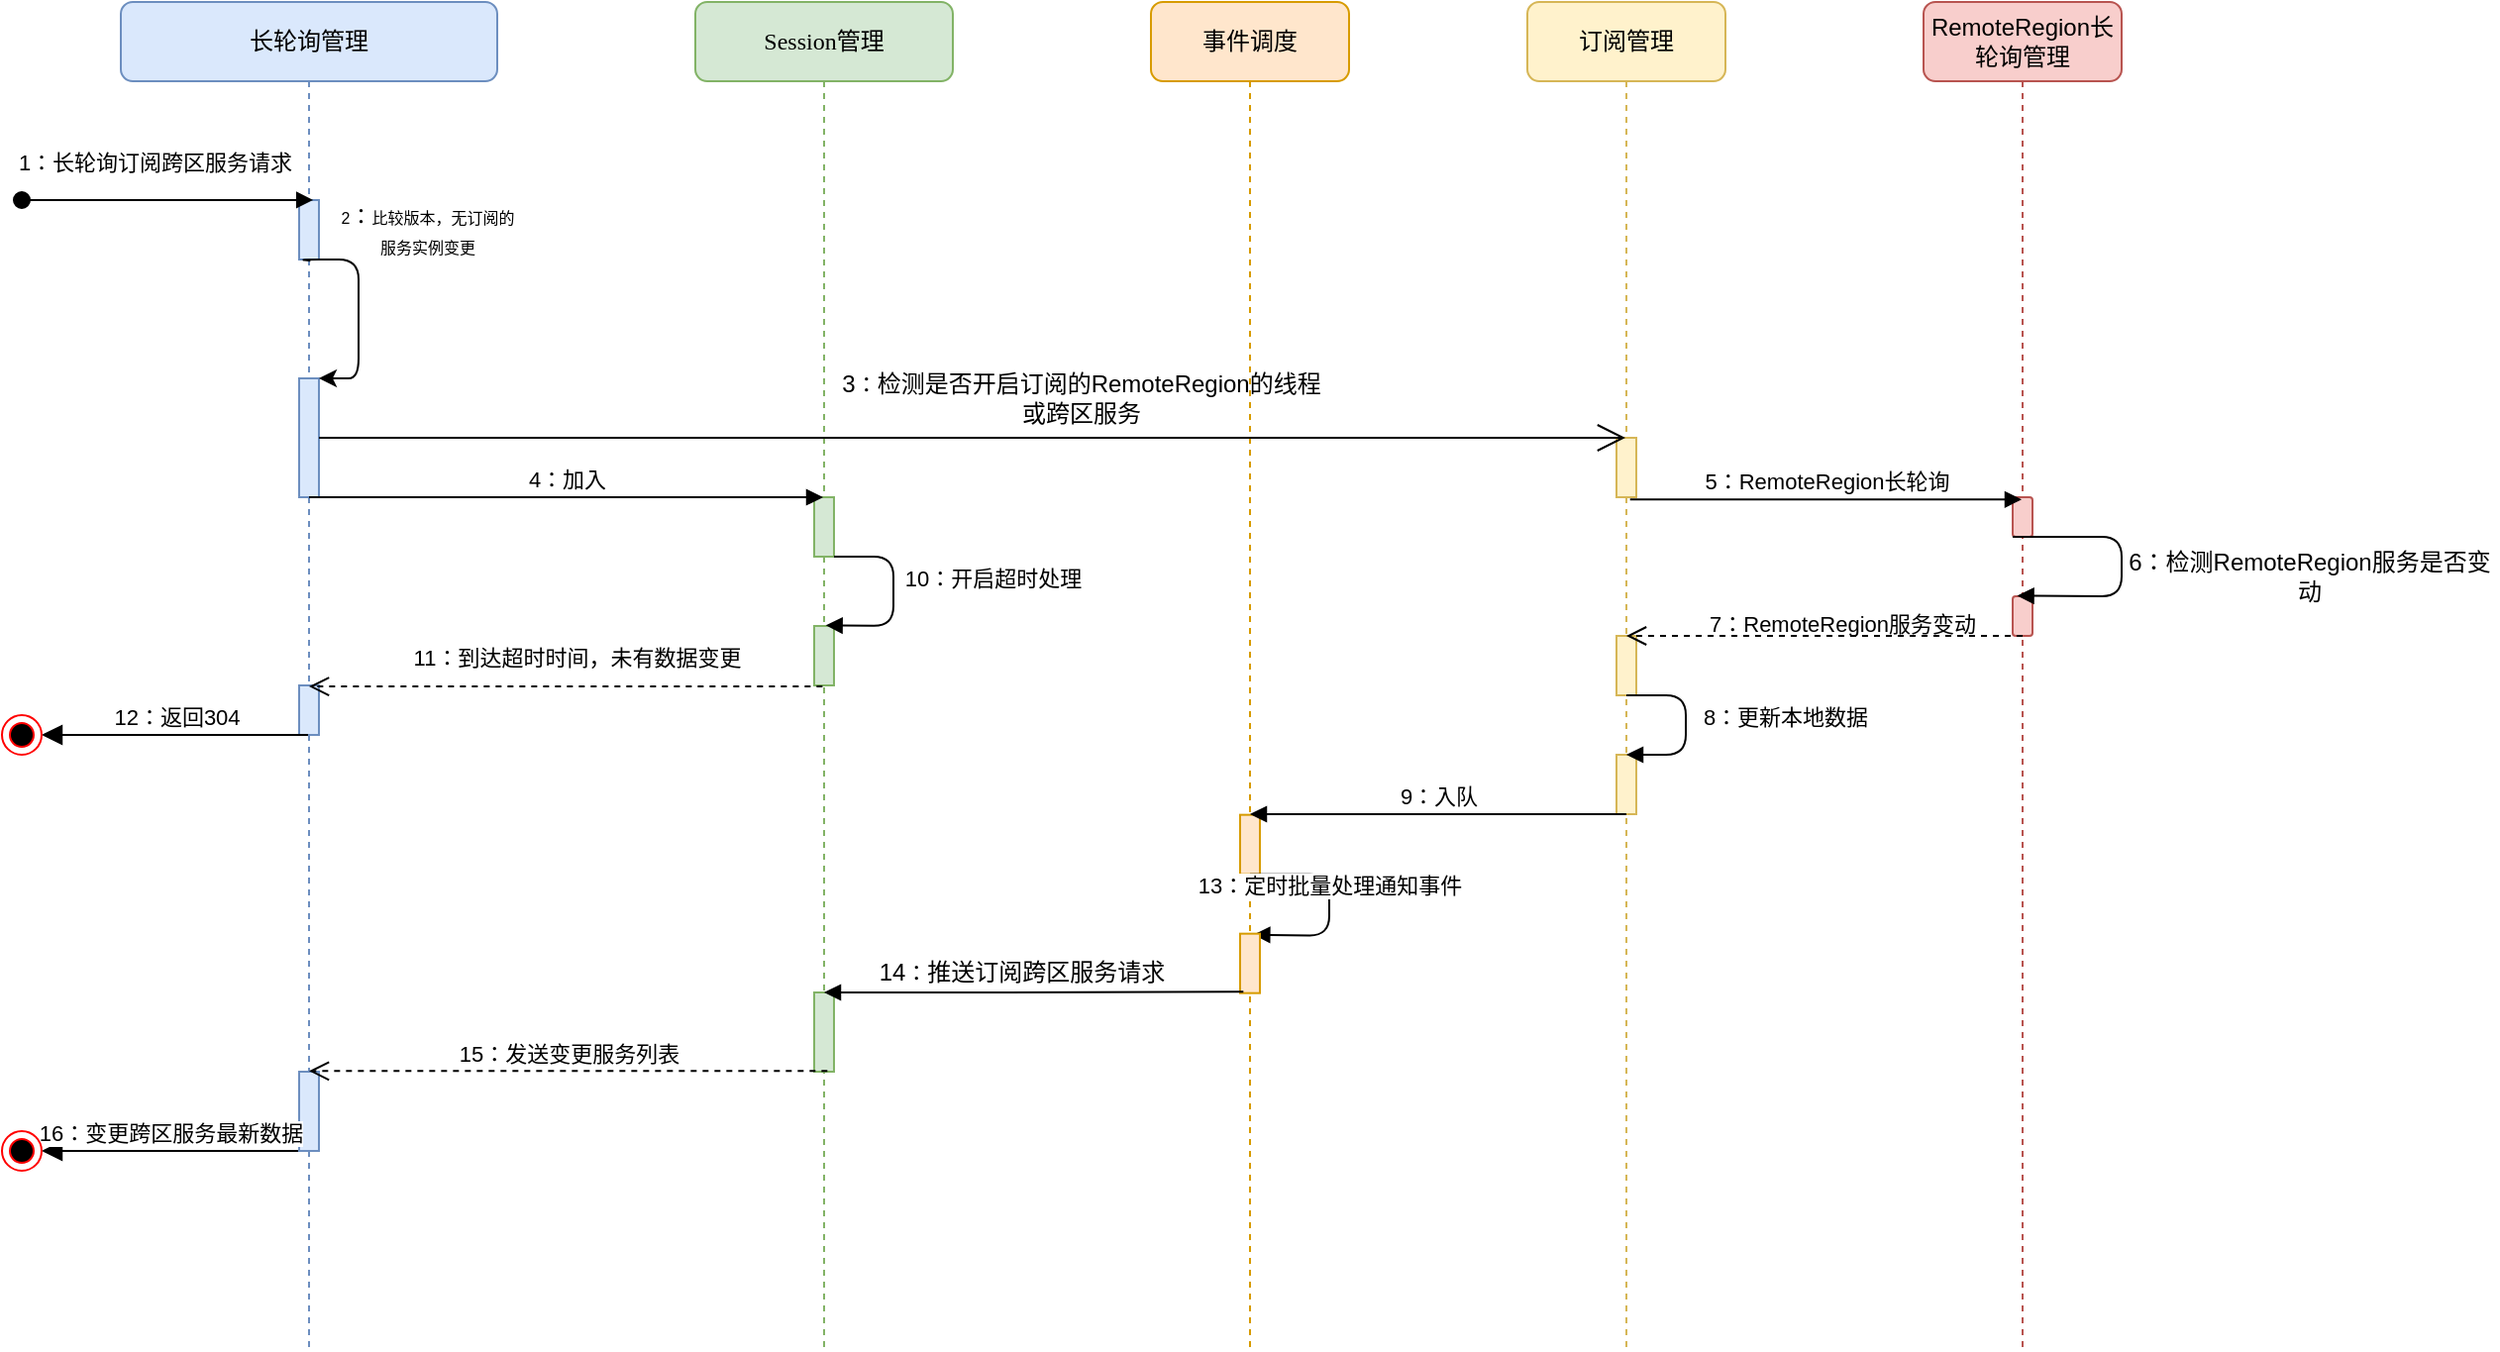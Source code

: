 <mxfile version="13.8.1" type="github">
  <diagram name="Page-1" id="13e1069c-82ec-6db2-03f1-153e76fe0fe0">
    <mxGraphModel dx="1422" dy="745" grid="1" gridSize="10" guides="1" tooltips="1" connect="1" arrows="1" fold="1" page="1" pageScale="1" pageWidth="1100" pageHeight="850" background="#ffffff" math="0" shadow="0">
      <root>
        <mxCell id="0" />
        <mxCell id="1" parent="0" />
        <mxCell id="7baba1c4bc27f4b0-2" value="Session管理" style="shape=umlLifeline;perimeter=lifelinePerimeter;whiteSpace=wrap;html=1;container=1;collapsible=0;recursiveResize=0;outlineConnect=0;rounded=1;shadow=0;comic=0;labelBackgroundColor=none;strokeWidth=1;fontFamily=Verdana;fontSize=12;align=center;fillColor=#d5e8d4;strokeColor=#82b366;sketch=0;" parent="1" vertex="1">
          <mxGeometry x="370" y="80" width="130" height="680" as="geometry" />
        </mxCell>
        <mxCell id="vFjCsUCM6t9HKuLcPDDI-33" value="" style="html=1;points=[];perimeter=orthogonalPerimeter;fillColor=#d5e8d4;strokeColor=#82b366;sketch=0;" vertex="1" parent="7baba1c4bc27f4b0-2">
          <mxGeometry x="60" y="250" width="10" height="30" as="geometry" />
        </mxCell>
        <mxCell id="vFjCsUCM6t9HKuLcPDDI-34" value="" style="html=1;points=[];perimeter=orthogonalPerimeter;fillColor=#d5e8d4;strokeColor=#82b366;sketch=0;" vertex="1" parent="7baba1c4bc27f4b0-2">
          <mxGeometry x="60" y="315" width="10" height="30" as="geometry" />
        </mxCell>
        <mxCell id="vFjCsUCM6t9HKuLcPDDI-44" value="" style="html=1;points=[];perimeter=orthogonalPerimeter;fillColor=#d5e8d4;strokeColor=#82b366;sketch=0;" vertex="1" parent="7baba1c4bc27f4b0-2">
          <mxGeometry x="60" y="500" width="10" height="40" as="geometry" />
        </mxCell>
        <mxCell id="vFjCsUCM6t9HKuLcPDDI-53" value="10：开启超时处理" style="html=1;verticalAlign=bottom;endArrow=block;entryX=0.583;entryY=-0.011;entryDx=0;entryDy=0;entryPerimeter=0;sketch=0;" edge="1" parent="7baba1c4bc27f4b0-2" target="vFjCsUCM6t9HKuLcPDDI-34">
          <mxGeometry x="0.311" y="-52" width="80" relative="1" as="geometry">
            <mxPoint x="70" y="280" as="sourcePoint" />
            <mxPoint x="150" y="280" as="targetPoint" />
            <Array as="points">
              <mxPoint x="100" y="280" />
              <mxPoint x="100" y="315" />
            </Array>
            <mxPoint x="49" y="37" as="offset" />
          </mxGeometry>
        </mxCell>
        <mxCell id="7baba1c4bc27f4b0-4" value="事件调度" style="shape=umlLifeline;perimeter=lifelinePerimeter;whiteSpace=wrap;html=1;container=1;collapsible=0;recursiveResize=0;outlineConnect=0;rounded=1;shadow=0;comic=0;labelBackgroundColor=none;strokeWidth=1;fontFamily=Verdana;fontSize=12;align=center;fillColor=#ffe6cc;strokeColor=#d79b00;sketch=0;" parent="1" vertex="1">
          <mxGeometry x="600" y="80" width="100" height="680" as="geometry" />
        </mxCell>
        <mxCell id="vFjCsUCM6t9HKuLcPDDI-37" value="" style="html=1;points=[];perimeter=orthogonalPerimeter;fillColor=#ffe6cc;strokeColor=#d79b00;sketch=0;" vertex="1" parent="7baba1c4bc27f4b0-4">
          <mxGeometry x="45" y="410.33" width="10" height="30" as="geometry" />
        </mxCell>
        <mxCell id="vFjCsUCM6t9HKuLcPDDI-38" value="13：定时批量处理通知事件" style="html=1;verticalAlign=bottom;endArrow=block;entryX=0.667;entryY=0.017;entryDx=0;entryDy=0;entryPerimeter=0;sketch=0;" edge="1" parent="7baba1c4bc27f4b0-4" target="vFjCsUCM6t9HKuLcPDDI-39">
          <mxGeometry width="80" relative="1" as="geometry">
            <mxPoint x="50" y="440.33" as="sourcePoint" />
            <mxPoint x="130" y="440.33" as="targetPoint" />
            <Array as="points">
              <mxPoint x="90" y="440.33" />
              <mxPoint x="90" y="471.33" />
            </Array>
          </mxGeometry>
        </mxCell>
        <mxCell id="vFjCsUCM6t9HKuLcPDDI-39" value="" style="html=1;points=[];perimeter=orthogonalPerimeter;fillColor=#ffe6cc;strokeColor=#d79b00;sketch=0;" vertex="1" parent="7baba1c4bc27f4b0-4">
          <mxGeometry x="45" y="470.33" width="10" height="30" as="geometry" />
        </mxCell>
        <mxCell id="7baba1c4bc27f4b0-5" value="订阅管理" style="shape=umlLifeline;perimeter=lifelinePerimeter;whiteSpace=wrap;html=1;container=1;collapsible=0;recursiveResize=0;outlineConnect=0;rounded=1;shadow=0;comic=0;labelBackgroundColor=none;strokeWidth=1;fontFamily=Verdana;fontSize=12;align=center;fillColor=#fff2cc;strokeColor=#d6b656;sketch=0;" parent="1" vertex="1">
          <mxGeometry x="790" y="80" width="100" height="680" as="geometry" />
        </mxCell>
        <mxCell id="vFjCsUCM6t9HKuLcPDDI-26" value="" style="html=1;points=[];perimeter=orthogonalPerimeter;fillColor=#fff2cc;strokeColor=#d6b656;sketch=0;" vertex="1" parent="7baba1c4bc27f4b0-5">
          <mxGeometry x="45" y="220" width="10" height="30" as="geometry" />
        </mxCell>
        <mxCell id="vFjCsUCM6t9HKuLcPDDI-36" value="" style="html=1;points=[];perimeter=orthogonalPerimeter;fillColor=#fff2cc;strokeColor=#d6b656;sketch=0;" vertex="1" parent="7baba1c4bc27f4b0-5">
          <mxGeometry x="45" y="320" width="10" height="30" as="geometry" />
        </mxCell>
        <mxCell id="vFjCsUCM6t9HKuLcPDDI-40" value="" style="html=1;points=[];perimeter=orthogonalPerimeter;fillColor=#fff2cc;strokeColor=#d6b656;sketch=0;" vertex="1" parent="7baba1c4bc27f4b0-5">
          <mxGeometry x="45" y="380" width="10" height="30" as="geometry" />
        </mxCell>
        <mxCell id="vFjCsUCM6t9HKuLcPDDI-41" value="8：更新本地数据" style="html=1;verticalAlign=bottom;endArrow=block;sketch=0;" edge="1" parent="7baba1c4bc27f4b0-5" target="7baba1c4bc27f4b0-5">
          <mxGeometry x="0.328" y="-51" width="80" relative="1" as="geometry">
            <mxPoint x="50" y="350" as="sourcePoint" />
            <mxPoint x="130" y="350" as="targetPoint" />
            <Array as="points">
              <mxPoint x="80" y="350" />
              <mxPoint x="80" y="380" />
            </Array>
            <mxPoint x="50" y="41" as="offset" />
          </mxGeometry>
        </mxCell>
        <mxCell id="7baba1c4bc27f4b0-8" value="长轮询管理" style="shape=umlLifeline;perimeter=lifelinePerimeter;whiteSpace=wrap;html=1;container=1;collapsible=0;recursiveResize=0;outlineConnect=0;rounded=1;shadow=0;comic=0;labelBackgroundColor=none;strokeWidth=1;fontFamily=Verdana;fontSize=12;align=center;fillColor=#dae8fc;strokeColor=#6c8ebf;sketch=0;" parent="1" vertex="1">
          <mxGeometry x="80" y="80" width="190" height="680" as="geometry" />
        </mxCell>
        <mxCell id="7baba1c4bc27f4b0-9" value="" style="html=1;points=[];perimeter=orthogonalPerimeter;rounded=0;shadow=0;comic=0;labelBackgroundColor=none;strokeWidth=1;fontFamily=Verdana;fontSize=12;align=center;fillColor=#dae8fc;strokeColor=#6c8ebf;sketch=0;" parent="7baba1c4bc27f4b0-8" vertex="1">
          <mxGeometry x="90" y="100" width="10" height="30" as="geometry" />
        </mxCell>
        <mxCell id="vFjCsUCM6t9HKuLcPDDI-17" value="&lt;font style=&quot;font-size: 8px&quot;&gt;2&lt;span style=&quot;font-size: 11px ; background-color: rgb(255 , 255 , 255)&quot;&gt;：&lt;/span&gt;比较版本，无订阅的服务实例变更&lt;/font&gt;" style="text;html=1;strokeColor=none;fillColor=none;align=center;verticalAlign=middle;whiteSpace=wrap;rounded=0;sketch=0;" vertex="1" parent="7baba1c4bc27f4b0-8">
          <mxGeometry x="110" y="90" width="90" height="50" as="geometry" />
        </mxCell>
        <mxCell id="vFjCsUCM6t9HKuLcPDDI-13" value="" style="html=1;points=[];perimeter=orthogonalPerimeter;rounded=0;shadow=0;comic=0;labelBackgroundColor=none;strokeWidth=1;fontFamily=Verdana;fontSize=12;align=center;fillColor=#dae8fc;strokeColor=#6c8ebf;sketch=0;" vertex="1" parent="7baba1c4bc27f4b0-8">
          <mxGeometry x="90" y="190" width="10" height="60" as="geometry" />
        </mxCell>
        <mxCell id="vFjCsUCM6t9HKuLcPDDI-15" value="" style="endArrow=classic;html=1;exitX=0.572;exitY=1.021;exitDx=0;exitDy=0;exitPerimeter=0;sketch=0;" edge="1" parent="7baba1c4bc27f4b0-8" source="7baba1c4bc27f4b0-9" target="vFjCsUCM6t9HKuLcPDDI-13">
          <mxGeometry width="50" height="50" relative="1" as="geometry">
            <mxPoint x="50" y="160" as="sourcePoint" />
            <mxPoint x="100" y="110" as="targetPoint" />
            <Array as="points">
              <mxPoint x="90" y="130" />
              <mxPoint x="120" y="130" />
              <mxPoint x="120" y="190" />
              <mxPoint x="110" y="190" />
            </Array>
          </mxGeometry>
        </mxCell>
        <mxCell id="vFjCsUCM6t9HKuLcPDDI-23" value="" style="endArrow=open;endFill=1;endSize=12;html=1;sketch=0;" edge="1" parent="7baba1c4bc27f4b0-8" target="7baba1c4bc27f4b0-5">
          <mxGeometry width="160" relative="1" as="geometry">
            <mxPoint x="100" y="220" as="sourcePoint" />
            <mxPoint x="260" y="220" as="targetPoint" />
          </mxGeometry>
        </mxCell>
        <mxCell id="vFjCsUCM6t9HKuLcPDDI-50" value="" style="html=1;points=[];perimeter=orthogonalPerimeter;fillColor=#dae8fc;strokeColor=#6c8ebf;sketch=0;" vertex="1" parent="7baba1c4bc27f4b0-8">
          <mxGeometry x="90" y="540" width="10" height="40" as="geometry" />
        </mxCell>
        <mxCell id="vFjCsUCM6t9HKuLcPDDI-60" value="" style="html=1;points=[];perimeter=orthogonalPerimeter;fillColor=#dae8fc;strokeColor=#6c8ebf;sketch=0;" vertex="1" parent="7baba1c4bc27f4b0-8">
          <mxGeometry x="90" y="345" width="10" height="25" as="geometry" />
        </mxCell>
        <mxCell id="vFjCsUCM6t9HKuLcPDDI-1" value="1：长轮询订阅跨区服务请求" style="html=1;verticalAlign=bottom;startArrow=oval;startFill=1;endArrow=block;startSize=8;entryX=0.71;entryY=-0.001;entryDx=0;entryDy=0;entryPerimeter=0;sketch=0;" edge="1" parent="1" target="7baba1c4bc27f4b0-9">
          <mxGeometry x="-0.092" y="10" width="60" relative="1" as="geometry">
            <mxPoint x="30" y="180" as="sourcePoint" />
            <mxPoint x="100" y="180" as="targetPoint" />
            <mxPoint as="offset" />
          </mxGeometry>
        </mxCell>
        <mxCell id="vFjCsUCM6t9HKuLcPDDI-10" value="12：返回304" style="html=1;verticalAlign=bottom;startArrow=block;startFill=1;endArrow=none;startSize=8;endFill=0;sketch=0;" edge="1" parent="1" target="7baba1c4bc27f4b0-8">
          <mxGeometry width="60" relative="1" as="geometry">
            <mxPoint x="40" y="450" as="sourcePoint" />
            <mxPoint x="169.5" y="450" as="targetPoint" />
          </mxGeometry>
        </mxCell>
        <mxCell id="vFjCsUCM6t9HKuLcPDDI-11" value="" style="ellipse;html=1;shape=endState;fillColor=#000000;strokeColor=#ff0000;sketch=0;" vertex="1" parent="1">
          <mxGeometry x="20" y="440" width="20" height="20" as="geometry" />
        </mxCell>
        <mxCell id="vFjCsUCM6t9HKuLcPDDI-21" value="4：加入" style="html=1;verticalAlign=bottom;endArrow=block;sketch=0;" edge="1" parent="1" source="7baba1c4bc27f4b0-8" target="7baba1c4bc27f4b0-2">
          <mxGeometry width="80" relative="1" as="geometry">
            <mxPoint x="180" y="300" as="sourcePoint" />
            <mxPoint x="260" y="300" as="targetPoint" />
            <Array as="points">
              <mxPoint x="380" y="330" />
            </Array>
          </mxGeometry>
        </mxCell>
        <mxCell id="vFjCsUCM6t9HKuLcPDDI-24" value="3&lt;span style=&quot;font-size: 11px ; background-color: rgb(255 , 255 , 255)&quot;&gt;：&lt;/span&gt;检测是否开启订阅的RemoteRegion的线程或跨区服务" style="text;html=1;strokeColor=none;fillColor=none;align=center;verticalAlign=middle;whiteSpace=wrap;rounded=0;sketch=0;" vertex="1" parent="1">
          <mxGeometry x="440" y="270" width="250" height="20" as="geometry" />
        </mxCell>
        <mxCell id="vFjCsUCM6t9HKuLcPDDI-30" value="&lt;span style=&quot;color: rgb(0 , 0 , 0) ; font-family: &amp;#34;helvetica&amp;#34; ; font-size: 11px ; font-style: normal ; font-weight: 400 ; letter-spacing: normal ; text-align: center ; text-indent: 0px ; text-transform: none ; word-spacing: 0px ; background-color: rgb(255 , 255 , 255) ; display: inline ; float: none&quot;&gt;7&lt;span style=&quot;font-family: &amp;#34;helvetica&amp;#34;&quot;&gt;：&lt;/span&gt;RemoteRegion服务变动&lt;/span&gt;" style="text;whiteSpace=wrap;html=1;sketch=0;" vertex="1" parent="1">
          <mxGeometry x="880" y="380" width="150" height="20" as="geometry" />
        </mxCell>
        <mxCell id="vFjCsUCM6t9HKuLcPDDI-35" value="9：入队" style="html=1;verticalAlign=bottom;endArrow=block;sketch=0;" edge="1" parent="1">
          <mxGeometry width="80" relative="1" as="geometry">
            <mxPoint x="840" y="490" as="sourcePoint" />
            <mxPoint x="650" y="490" as="targetPoint" />
            <Array as="points">
              <mxPoint x="750" y="490" />
            </Array>
          </mxGeometry>
        </mxCell>
        <mxCell id="vFjCsUCM6t9HKuLcPDDI-42" value="" style="html=1;verticalAlign=bottom;endArrow=block;exitX=0.167;exitY=0.978;exitDx=0;exitDy=0;exitPerimeter=0;sketch=0;" edge="1" parent="1" source="vFjCsUCM6t9HKuLcPDDI-39" target="7baba1c4bc27f4b0-2">
          <mxGeometry width="80" relative="1" as="geometry">
            <mxPoint x="560" y="500" as="sourcePoint" />
            <mxPoint x="640" y="500" as="targetPoint" />
            <Array as="points">
              <mxPoint x="510" y="580" />
            </Array>
          </mxGeometry>
        </mxCell>
        <mxCell id="vFjCsUCM6t9HKuLcPDDI-43" value="14&lt;span style=&quot;font-size: 11px ; background-color: rgb(255 , 255 , 255)&quot;&gt;：&lt;/span&gt;推送订阅跨区服务请求" style="text;html=1;strokeColor=none;fillColor=none;align=center;verticalAlign=middle;whiteSpace=wrap;rounded=0;sketch=0;" vertex="1" parent="1">
          <mxGeometry x="460" y="560" width="150" height="20" as="geometry" />
        </mxCell>
        <mxCell id="vFjCsUCM6t9HKuLcPDDI-56" value="16：变更跨区服务最新数据" style="html=1;verticalAlign=bottom;startArrow=block;startFill=1;endArrow=none;startSize=8;endFill=0;sketch=0;" edge="1" parent="1">
          <mxGeometry width="60" relative="1" as="geometry">
            <mxPoint x="40" y="660" as="sourcePoint" />
            <mxPoint x="169.5" y="660" as="targetPoint" />
          </mxGeometry>
        </mxCell>
        <mxCell id="vFjCsUCM6t9HKuLcPDDI-57" value="" style="ellipse;html=1;shape=endState;fillColor=#000000;strokeColor=#ff0000;sketch=0;" vertex="1" parent="1">
          <mxGeometry x="20" y="650" width="20" height="20" as="geometry" />
        </mxCell>
        <mxCell id="vFjCsUCM6t9HKuLcPDDI-58" value="15：发送变更服务列表" style="html=1;verticalAlign=bottom;endArrow=open;dashed=1;endSize=8;exitX=0.667;exitY=0.992;exitDx=0;exitDy=0;exitPerimeter=0;sketch=0;" edge="1" parent="1" source="vFjCsUCM6t9HKuLcPDDI-44" target="7baba1c4bc27f4b0-8">
          <mxGeometry relative="1" as="geometry">
            <mxPoint x="330" y="670" as="sourcePoint" />
            <mxPoint x="250" y="670" as="targetPoint" />
          </mxGeometry>
        </mxCell>
        <mxCell id="vFjCsUCM6t9HKuLcPDDI-59" value="11：到达超时时间，未有数据变更" style="html=1;verticalAlign=bottom;endArrow=open;dashed=1;endSize=8;exitX=0.417;exitY=1.017;exitDx=0;exitDy=0;exitPerimeter=0;sketch=0;" edge="1" parent="1" source="vFjCsUCM6t9HKuLcPDDI-34" target="7baba1c4bc27f4b0-8">
          <mxGeometry x="-0.043" y="-6" relative="1" as="geometry">
            <mxPoint x="390" y="440" as="sourcePoint" />
            <mxPoint x="310" y="440" as="targetPoint" />
            <mxPoint as="offset" />
          </mxGeometry>
        </mxCell>
        <mxCell id="vFjCsUCM6t9HKuLcPDDI-65" value="RemoteRegion长轮询管理" style="shape=umlLifeline;perimeter=lifelinePerimeter;whiteSpace=wrap;html=1;container=1;collapsible=0;recursiveResize=0;outlineConnect=0;rounded=1;fillColor=#f8cecc;strokeColor=#b85450;" vertex="1" parent="1">
          <mxGeometry x="990" y="80" width="100" height="680" as="geometry" />
        </mxCell>
        <mxCell id="vFjCsUCM6t9HKuLcPDDI-69" value="" style="html=1;points=[];perimeter=orthogonalPerimeter;rounded=1;fillColor=#f8cecc;strokeColor=#b85450;" vertex="1" parent="vFjCsUCM6t9HKuLcPDDI-65">
          <mxGeometry x="45" y="250" width="10" height="20" as="geometry" />
        </mxCell>
        <mxCell id="vFjCsUCM6t9HKuLcPDDI-70" value="" style="html=1;points=[];perimeter=orthogonalPerimeter;rounded=1;fillColor=#f8cecc;strokeColor=#b85450;" vertex="1" parent="vFjCsUCM6t9HKuLcPDDI-65">
          <mxGeometry x="45" y="300" width="10" height="20" as="geometry" />
        </mxCell>
        <mxCell id="vFjCsUCM6t9HKuLcPDDI-66" value="5：RemoteRegion长轮询" style="html=1;verticalAlign=bottom;endArrow=block;exitX=0.686;exitY=1.038;exitDx=0;exitDy=0;exitPerimeter=0;" edge="1" parent="1" source="vFjCsUCM6t9HKuLcPDDI-26" target="vFjCsUCM6t9HKuLcPDDI-65">
          <mxGeometry width="80" relative="1" as="geometry">
            <mxPoint x="830" y="360" as="sourcePoint" />
            <mxPoint x="910" y="360" as="targetPoint" />
          </mxGeometry>
        </mxCell>
        <mxCell id="vFjCsUCM6t9HKuLcPDDI-68" value="" style="html=1;verticalAlign=bottom;endArrow=open;dashed=1;endSize=8;" edge="1" parent="1" target="7baba1c4bc27f4b0-5">
          <mxGeometry relative="1" as="geometry">
            <mxPoint x="1040" y="400" as="sourcePoint" />
            <mxPoint x="960" y="400" as="targetPoint" />
          </mxGeometry>
        </mxCell>
        <mxCell id="vFjCsUCM6t9HKuLcPDDI-71" value="" style="html=1;verticalAlign=bottom;endArrow=block;entryX=0.229;entryY=-0.014;entryDx=0;entryDy=0;entryPerimeter=0;" edge="1" parent="1" target="vFjCsUCM6t9HKuLcPDDI-70">
          <mxGeometry width="80" relative="1" as="geometry">
            <mxPoint x="1035" y="350" as="sourcePoint" />
            <mxPoint x="1115" y="350" as="targetPoint" />
            <Array as="points">
              <mxPoint x="1090" y="350" />
              <mxPoint x="1090" y="380" />
            </Array>
          </mxGeometry>
        </mxCell>
        <mxCell id="vFjCsUCM6t9HKuLcPDDI-72" value="6：检测RemoteRegion服务是否变动" style="text;html=1;strokeColor=none;fillColor=none;align=center;verticalAlign=middle;whiteSpace=wrap;rounded=0;" vertex="1" parent="1">
          <mxGeometry x="1090" y="360" width="190" height="20" as="geometry" />
        </mxCell>
      </root>
    </mxGraphModel>
  </diagram>
</mxfile>
